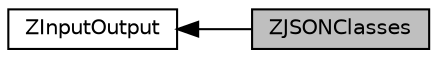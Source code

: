 digraph "ZJSONClasses"
{
  edge [fontname="Helvetica",fontsize="10",labelfontname="Helvetica",labelfontsize="10"];
  node [fontname="Helvetica",fontsize="10",shape=record];
  rankdir=LR;
  Node1 [label="ZInputOutput",height=0.2,width=0.4,color="black", fillcolor="white", style="filled",URL="$group__z_input_output.html",tooltip="The data transfer classes and utility methods of the library. "];
  Node0 [label="ZJSONClasses",height=0.2,width=0.4,color="black", fillcolor="grey75", style="filled", fontcolor="black"];
  Node1->Node0 [shape=plaintext, dir="back", style="solid"];
}

